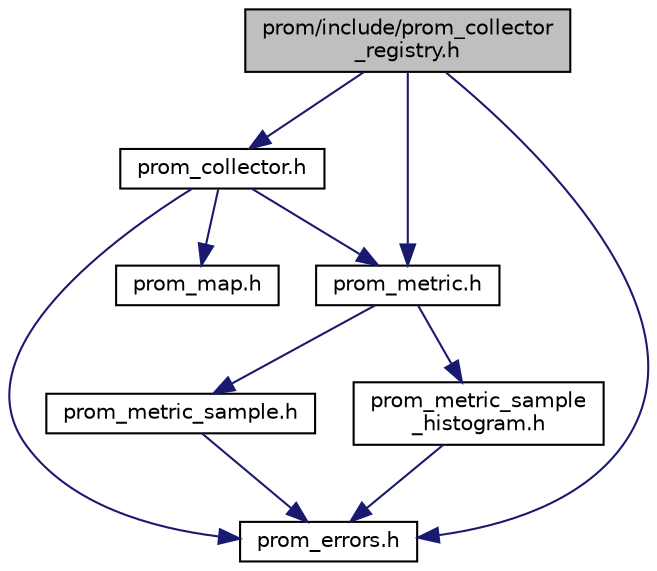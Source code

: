 digraph "prom/include/prom_collector_registry.h"
{
  edge [fontname="Helvetica",fontsize="10",labelfontname="Helvetica",labelfontsize="10"];
  node [fontname="Helvetica",fontsize="10",shape=record];
  Node0 [label="prom/include/prom_collector\l_registry.h",height=0.2,width=0.4,color="black", fillcolor="grey75", style="filled", fontcolor="black"];
  Node0 -> Node1 [color="midnightblue",fontsize="10",style="solid",fontname="Helvetica"];
  Node1 [label="prom_collector.h",height=0.2,width=0.4,color="black", fillcolor="white", style="filled",URL="$prom__collector_8h.html",tooltip="A Prometheus collector returns a collection of metrics. "];
  Node1 -> Node2 [color="midnightblue",fontsize="10",style="solid",fontname="Helvetica"];
  Node2 [label="prom_errors.h",height=0.2,width=0.4,color="black", fillcolor="white", style="filled",URL="$prom__errors_8h.html",tooltip="Prometheus client errors. "];
  Node1 -> Node3 [color="midnightblue",fontsize="10",style="solid",fontname="Helvetica"];
  Node3 [label="prom_map.h",height=0.2,width=0.4,color="black", fillcolor="white", style="filled",URL="$prom__map_8h_source.html"];
  Node1 -> Node4 [color="midnightblue",fontsize="10",style="solid",fontname="Helvetica"];
  Node4 [label="prom_metric.h",height=0.2,width=0.4,color="black", fillcolor="white", style="filled",URL="$prom__metric_8h.html"];
  Node4 -> Node5 [color="midnightblue",fontsize="10",style="solid",fontname="Helvetica"];
  Node5 [label="prom_metric_sample.h",height=0.2,width=0.4,color="black", fillcolor="white", style="filled",URL="$prom__metric__sample_8h.html"];
  Node5 -> Node2 [color="midnightblue",fontsize="10",style="solid",fontname="Helvetica"];
  Node4 -> Node6 [color="midnightblue",fontsize="10",style="solid",fontname="Helvetica"];
  Node6 [label="prom_metric_sample\l_histogram.h",height=0.2,width=0.4,color="black", fillcolor="white", style="filled",URL="$prom__metric__sample__histogram_8h.html"];
  Node6 -> Node2 [color="midnightblue",fontsize="10",style="solid",fontname="Helvetica"];
  Node0 -> Node2 [color="midnightblue",fontsize="10",style="solid",fontname="Helvetica"];
  Node0 -> Node4 [color="midnightblue",fontsize="10",style="solid",fontname="Helvetica"];
}
